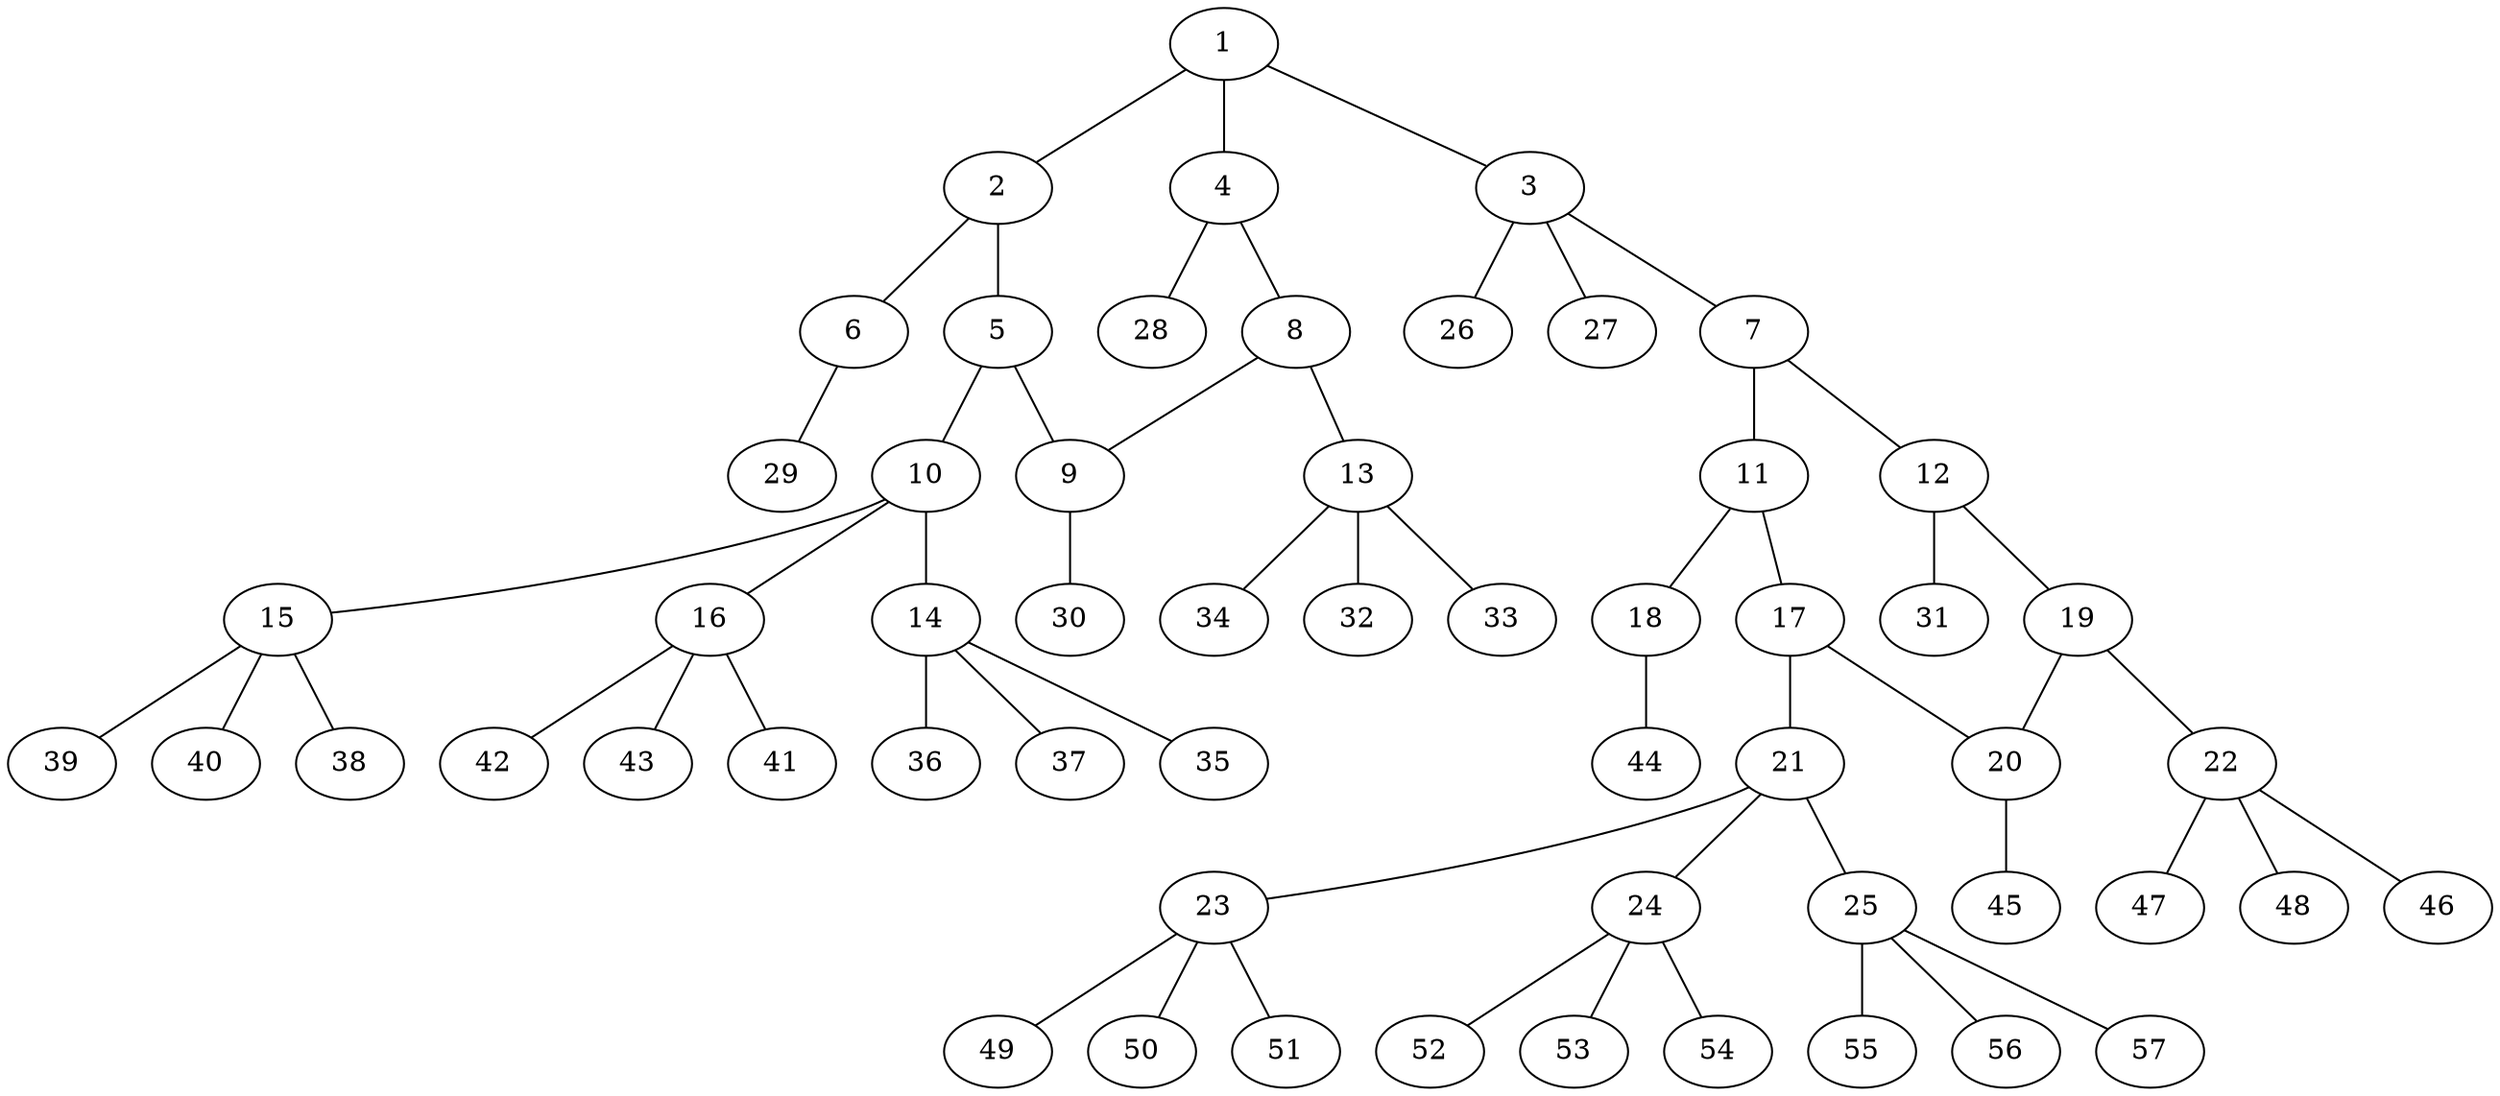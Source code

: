 graph molecule_1776 {
	1	 [chem=C];
	2	 [chem=C];
	1 -- 2	 [valence=2];
	3	 [chem=C];
	1 -- 3	 [valence=1];
	4	 [chem=C];
	1 -- 4	 [valence=1];
	5	 [chem=C];
	2 -- 5	 [valence=1];
	6	 [chem=O];
	2 -- 6	 [valence=1];
	7	 [chem=C];
	3 -- 7	 [valence=1];
	26	 [chem=H];
	3 -- 26	 [valence=1];
	27	 [chem=H];
	3 -- 27	 [valence=1];
	8	 [chem=C];
	4 -- 8	 [valence=2];
	28	 [chem=H];
	4 -- 28	 [valence=1];
	9	 [chem=C];
	5 -- 9	 [valence=2];
	10	 [chem=C];
	5 -- 10	 [valence=1];
	29	 [chem=H];
	6 -- 29	 [valence=1];
	11	 [chem=C];
	7 -- 11	 [valence=1];
	12	 [chem=C];
	7 -- 12	 [valence=2];
	8 -- 9	 [valence=1];
	13	 [chem=C];
	8 -- 13	 [valence=1];
	30	 [chem=H];
	9 -- 30	 [valence=1];
	14	 [chem=C];
	10 -- 14	 [valence=1];
	15	 [chem=C];
	10 -- 15	 [valence=1];
	16	 [chem=C];
	10 -- 16	 [valence=1];
	17	 [chem=C];
	11 -- 17	 [valence=2];
	18	 [chem=O];
	11 -- 18	 [valence=1];
	19	 [chem=C];
	12 -- 19	 [valence=1];
	31	 [chem=H];
	12 -- 31	 [valence=1];
	32	 [chem=H];
	13 -- 32	 [valence=1];
	33	 [chem=H];
	13 -- 33	 [valence=1];
	34	 [chem=H];
	13 -- 34	 [valence=1];
	35	 [chem=H];
	14 -- 35	 [valence=1];
	36	 [chem=H];
	14 -- 36	 [valence=1];
	37	 [chem=H];
	14 -- 37	 [valence=1];
	38	 [chem=H];
	15 -- 38	 [valence=1];
	39	 [chem=H];
	15 -- 39	 [valence=1];
	40	 [chem=H];
	15 -- 40	 [valence=1];
	41	 [chem=H];
	16 -- 41	 [valence=1];
	42	 [chem=H];
	16 -- 42	 [valence=1];
	43	 [chem=H];
	16 -- 43	 [valence=1];
	20	 [chem=C];
	17 -- 20	 [valence=1];
	21	 [chem=C];
	17 -- 21	 [valence=1];
	44	 [chem=H];
	18 -- 44	 [valence=1];
	19 -- 20	 [valence=2];
	22	 [chem=C];
	19 -- 22	 [valence=1];
	45	 [chem=H];
	20 -- 45	 [valence=1];
	23	 [chem=C];
	21 -- 23	 [valence=1];
	24	 [chem=C];
	21 -- 24	 [valence=1];
	25	 [chem=C];
	21 -- 25	 [valence=1];
	46	 [chem=H];
	22 -- 46	 [valence=1];
	47	 [chem=H];
	22 -- 47	 [valence=1];
	48	 [chem=H];
	22 -- 48	 [valence=1];
	49	 [chem=H];
	23 -- 49	 [valence=1];
	50	 [chem=H];
	23 -- 50	 [valence=1];
	51	 [chem=H];
	23 -- 51	 [valence=1];
	52	 [chem=H];
	24 -- 52	 [valence=1];
	53	 [chem=H];
	24 -- 53	 [valence=1];
	54	 [chem=H];
	24 -- 54	 [valence=1];
	55	 [chem=H];
	25 -- 55	 [valence=1];
	56	 [chem=H];
	25 -- 56	 [valence=1];
	57	 [chem=H];
	25 -- 57	 [valence=1];
}
